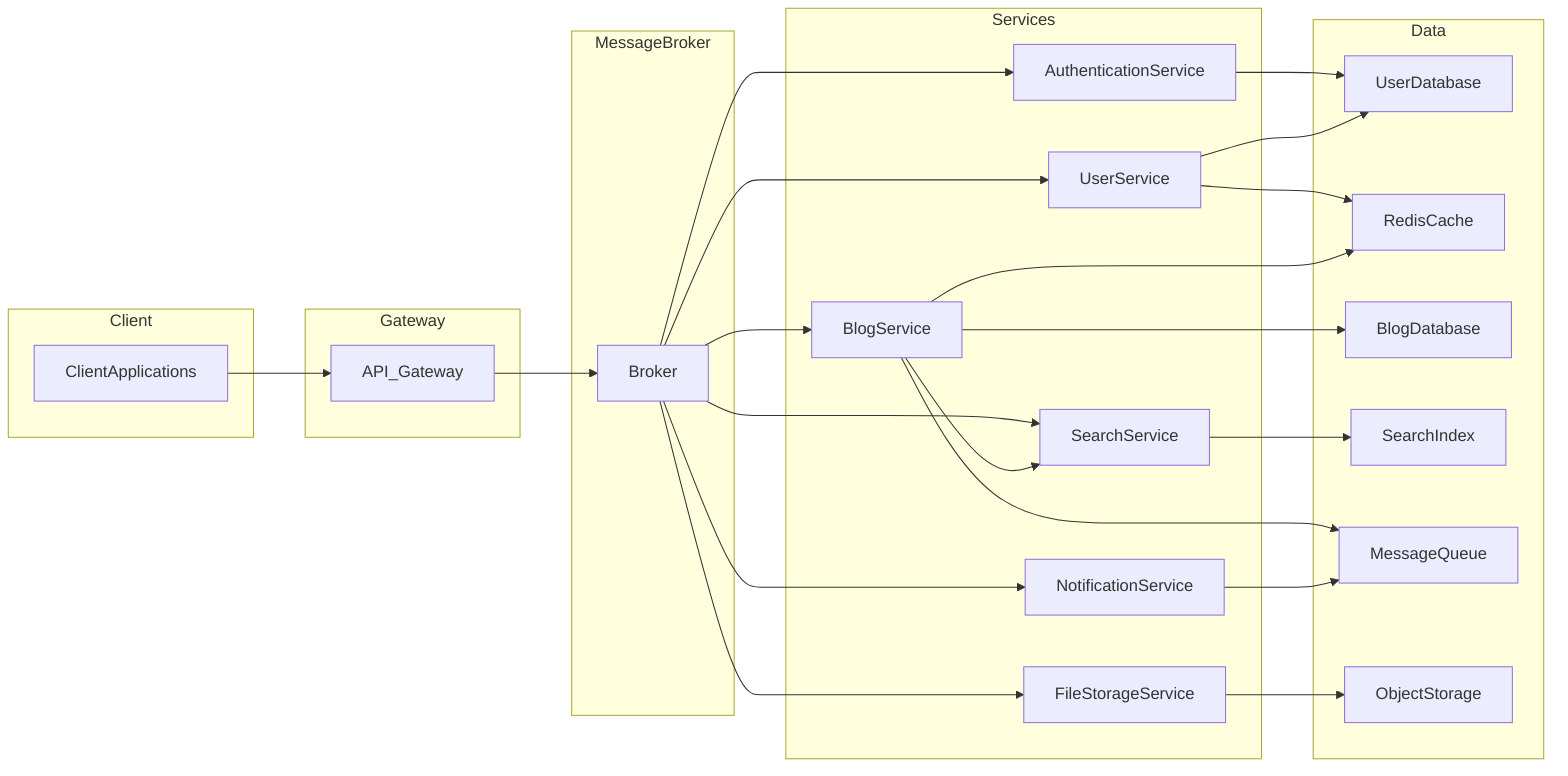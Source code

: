 graph LR
    subgraph Client
        ClientApplications
    end
    subgraph Gateway
        API_Gateway
    end
    subgraph Services
        AuthenticationService
        BlogService
        UserService
        NotificationService
        FileStorageService
        SearchService
    end
    subgraph Data
        UserDatabase
        RedisCache
        BlogDatabase
        SearchIndex
        MessageQueue
        ObjectStorage
    end
    subgraph MessageBroker
        Broker
    end
    
    ClientApplications --> API_Gateway
    API_Gateway --> Broker
    
    Broker --> AuthenticationService
    Broker --> BlogService
    Broker --> UserService
    Broker --> NotificationService
    Broker --> FileStorageService
    Broker --> SearchService
    
    AuthenticationService --> UserDatabase
    UserService --> RedisCache
    UserService --> UserDatabase
    BlogService --> BlogDatabase
    BlogService --> RedisCache
    BlogService --> SearchService
    BlogService --> MessageQueue
    SearchService --> SearchIndex
    FileStorageService --> ObjectStorage
    NotificationService --> MessageQueue